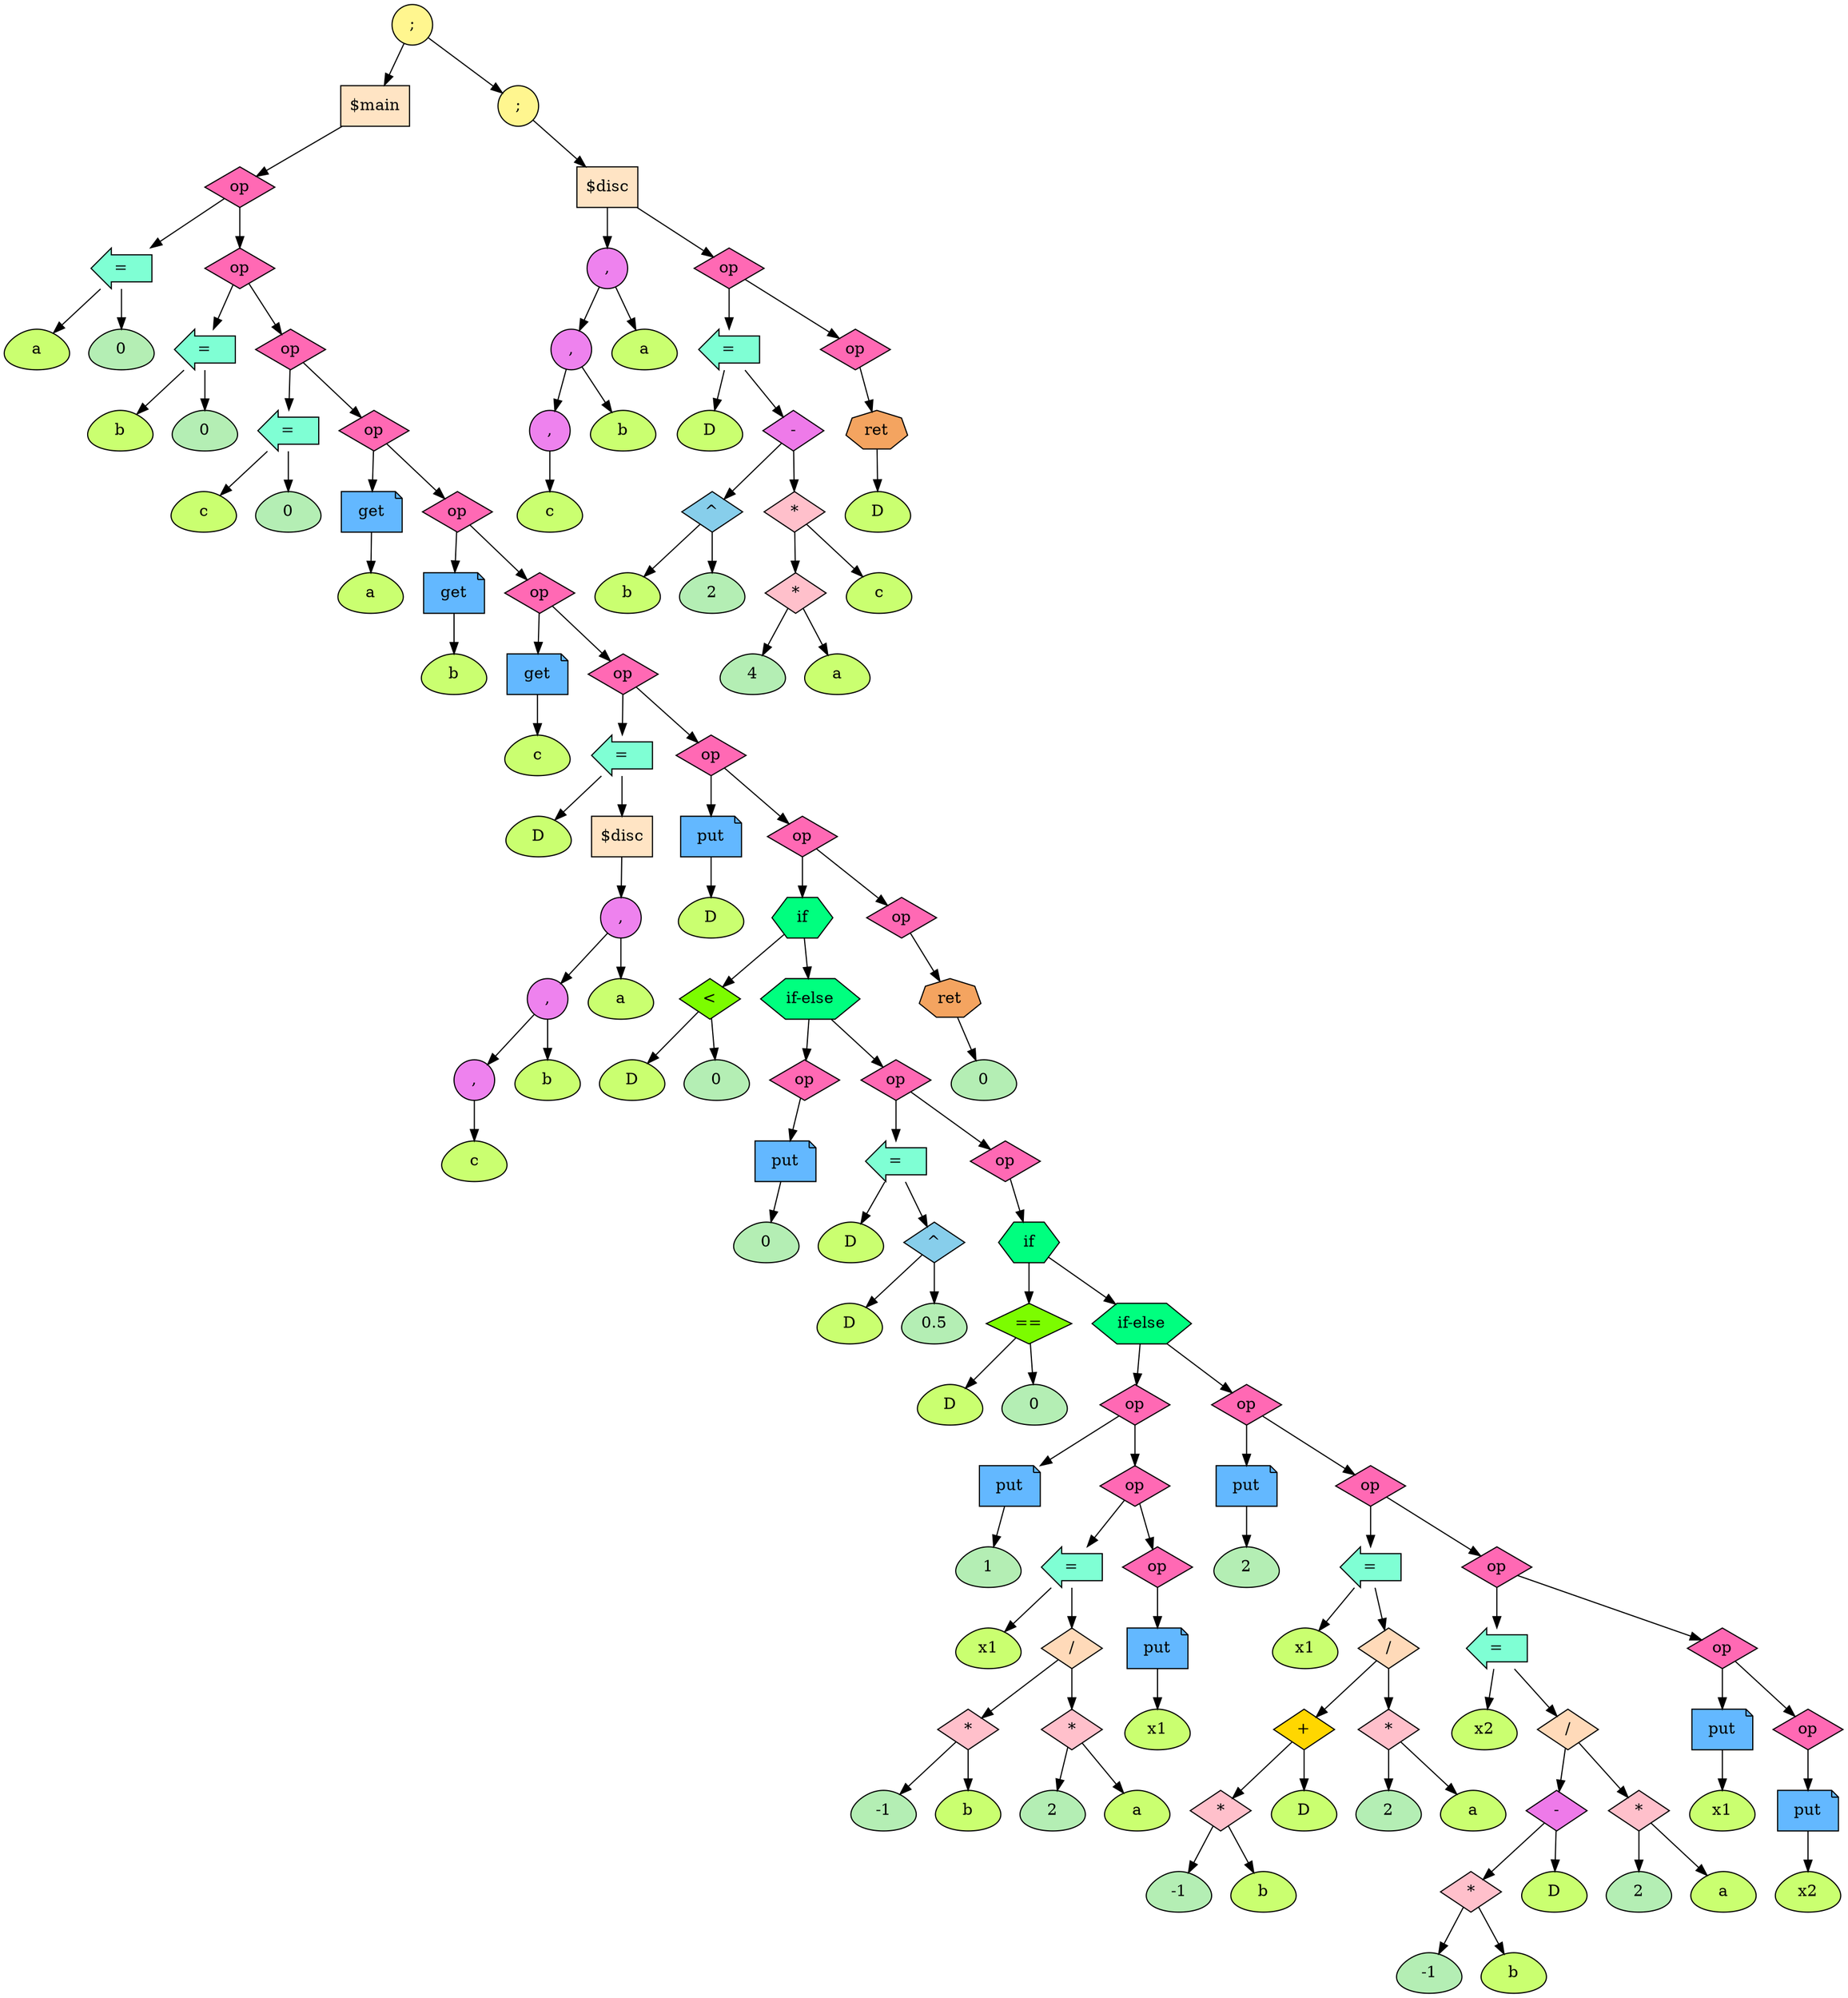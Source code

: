 digraph G {
fontsize = 50
94756392469920[label = ";", style = "filled", fillcolor = "khaki1", shape = "circle"]
94756392470048[label = "$main", style = "filled", fillcolor = "bisque", shape = "box"]
94756392469920 -> 94756392470048
94756392470048[label = "$main", style = "filled", fillcolor = "bisque", shape = "box"]
94756392470304[label = "op", style = "filled", fillcolor = "hotpink", shape = "diamond"]
94756392470048 -> 94756392470304
94756392470304[label = "op", style = "filled", fillcolor = "hotpink", shape = "diamond"]
94756392470432[label = "=", style = "filled", fillcolor = "aquamarine", shape = "larrow"]
94756392470304 -> 94756392470432
94756392470432[label = "=", style = "filled", fillcolor = "aquamarine", shape = "larrow"]
94756392470496[label = "a", style = "filled", fillcolor = "darkolivegreen1", shape = "egg"]
94756392470432 -> 94756392470496
94756392470496[label = "a", style = "filled", fillcolor = "darkolivegreen1", shape = "egg"]
94756392470432[label = "=", style = "filled", fillcolor = "aquamarine", shape = "larrow"]
94756392470752[label = "0", style = "filled", fillcolor = "darkseagreen2", shape = "egg"]
94756392470432 -> 94756392470752
94756392470752[label = "0", style = "filled", fillcolor = "darkseagreen2", shape = "egg"]
94756392470304[label = "op", style = "filled", fillcolor = "hotpink", shape = "diamond"]
94756392470880[label = "op", style = "filled", fillcolor = "hotpink", shape = "diamond"]
94756392470304 -> 94756392470880
94756392470880[label = "op", style = "filled", fillcolor = "hotpink", shape = "diamond"]
94756392471008[label = "=", style = "filled", fillcolor = "aquamarine", shape = "larrow"]
94756392470880 -> 94756392471008
94756392471008[label = "=", style = "filled", fillcolor = "aquamarine", shape = "larrow"]
94756392471072[label = "b", style = "filled", fillcolor = "darkolivegreen1", shape = "egg"]
94756392471008 -> 94756392471072
94756392471072[label = "b", style = "filled", fillcolor = "darkolivegreen1", shape = "egg"]
94756392471008[label = "=", style = "filled", fillcolor = "aquamarine", shape = "larrow"]
94756392471328[label = "0", style = "filled", fillcolor = "darkseagreen2", shape = "egg"]
94756392471008 -> 94756392471328
94756392471328[label = "0", style = "filled", fillcolor = "darkseagreen2", shape = "egg"]
94756392470880[label = "op", style = "filled", fillcolor = "hotpink", shape = "diamond"]
94756392471456[label = "op", style = "filled", fillcolor = "hotpink", shape = "diamond"]
94756392470880 -> 94756392471456
94756392471456[label = "op", style = "filled", fillcolor = "hotpink", shape = "diamond"]
94756392471584[label = "=", style = "filled", fillcolor = "aquamarine", shape = "larrow"]
94756392471456 -> 94756392471584
94756392471584[label = "=", style = "filled", fillcolor = "aquamarine", shape = "larrow"]
94756392471648[label = "c", style = "filled", fillcolor = "darkolivegreen1", shape = "egg"]
94756392471584 -> 94756392471648
94756392471648[label = "c", style = "filled", fillcolor = "darkolivegreen1", shape = "egg"]
94756392471584[label = "=", style = "filled", fillcolor = "aquamarine", shape = "larrow"]
94756392471904[label = "0", style = "filled", fillcolor = "darkseagreen2", shape = "egg"]
94756392471584 -> 94756392471904
94756392471904[label = "0", style = "filled", fillcolor = "darkseagreen2", shape = "egg"]
94756392471456[label = "op", style = "filled", fillcolor = "hotpink", shape = "diamond"]
94756392472032[label = "op", style = "filled", fillcolor = "hotpink", shape = "diamond"]
94756392471456 -> 94756392472032
94756392472032[label = "op", style = "filled", fillcolor = "hotpink", shape = "diamond"]
94756392472160[label = "get", style = "filled", fillcolor = "steelblue1", shape = "note"]
94756392472032 -> 94756392472160
94756392472160[label = "get", style = "filled", fillcolor = "steelblue1", shape = "note"]
94756392472288[label = "a", style = "filled", fillcolor = "darkolivegreen1", shape = "egg"]
94756392472160 -> 94756392472288
94756392472288[label = "a", style = "filled", fillcolor = "darkolivegreen1", shape = "egg"]
94756392472032[label = "op", style = "filled", fillcolor = "hotpink", shape = "diamond"]
94756392472416[label = "op", style = "filled", fillcolor = "hotpink", shape = "diamond"]
94756392472032 -> 94756392472416
94756392472416[label = "op", style = "filled", fillcolor = "hotpink", shape = "diamond"]
94756392472544[label = "get", style = "filled", fillcolor = "steelblue1", shape = "note"]
94756392472416 -> 94756392472544
94756392472544[label = "get", style = "filled", fillcolor = "steelblue1", shape = "note"]
94756392472672[label = "b", style = "filled", fillcolor = "darkolivegreen1", shape = "egg"]
94756392472544 -> 94756392472672
94756392472672[label = "b", style = "filled", fillcolor = "darkolivegreen1", shape = "egg"]
94756392472416[label = "op", style = "filled", fillcolor = "hotpink", shape = "diamond"]
94756392472800[label = "op", style = "filled", fillcolor = "hotpink", shape = "diamond"]
94756392472416 -> 94756392472800
94756392472800[label = "op", style = "filled", fillcolor = "hotpink", shape = "diamond"]
94756392472928[label = "get", style = "filled", fillcolor = "steelblue1", shape = "note"]
94756392472800 -> 94756392472928
94756392472928[label = "get", style = "filled", fillcolor = "steelblue1", shape = "note"]
94756392473056[label = "c", style = "filled", fillcolor = "darkolivegreen1", shape = "egg"]
94756392472928 -> 94756392473056
94756392473056[label = "c", style = "filled", fillcolor = "darkolivegreen1", shape = "egg"]
94756392472800[label = "op", style = "filled", fillcolor = "hotpink", shape = "diamond"]
94756392473184[label = "op", style = "filled", fillcolor = "hotpink", shape = "diamond"]
94756392472800 -> 94756392473184
94756392473184[label = "op", style = "filled", fillcolor = "hotpink", shape = "diamond"]
94756392473312[label = "=", style = "filled", fillcolor = "aquamarine", shape = "larrow"]
94756392473184 -> 94756392473312
94756392473312[label = "=", style = "filled", fillcolor = "aquamarine", shape = "larrow"]
94756392473376[label = "D", style = "filled", fillcolor = "darkolivegreen1", shape = "egg"]
94756392473312 -> 94756392473376
94756392473376[label = "D", style = "filled", fillcolor = "darkolivegreen1", shape = "egg"]
94756392473312[label = "=", style = "filled", fillcolor = "aquamarine", shape = "larrow"]
94756392473440[label = "$disc", style = "filled", fillcolor = "bisque", shape = "box"]
94756392473312 -> 94756392473440
94756392473440[label = "$disc", style = "filled", fillcolor = "bisque", shape = "box"]
94756392473632[label = ",", style = "filled", fillcolor = "violet", shape = "circle"]
94756392473440 -> 94756392473632
94756392473632[label = ",", style = "filled", fillcolor = "violet", shape = "circle"]
94756392473952[label = ",", style = "filled", fillcolor = "violet", shape = "circle"]
94756392473632 -> 94756392473952
94756392473952[label = ",", style = "filled", fillcolor = "violet", shape = "circle"]
94756392491072[label = ",", style = "filled", fillcolor = "violet", shape = "circle"]
94756392473952 -> 94756392491072
94756392491072[label = ",", style = "filled", fillcolor = "violet", shape = "circle"]
94756392491328[label = "c", style = "filled", fillcolor = "darkolivegreen1", shape = "egg"]
94756392491072 -> 94756392491328
94756392491328[label = "c", style = "filled", fillcolor = "darkolivegreen1", shape = "egg"]
94756392473952[label = ",", style = "filled", fillcolor = "violet", shape = "circle"]
94756392491008[label = "b", style = "filled", fillcolor = "darkolivegreen1", shape = "egg"]
94756392473952 -> 94756392491008
94756392491008[label = "b", style = "filled", fillcolor = "darkolivegreen1", shape = "egg"]
94756392473632[label = ",", style = "filled", fillcolor = "violet", shape = "circle"]
94756392473888[label = "a", style = "filled", fillcolor = "darkolivegreen1", shape = "egg"]
94756392473632 -> 94756392473888
94756392473888[label = "a", style = "filled", fillcolor = "darkolivegreen1", shape = "egg"]
94756392473184[label = "op", style = "filled", fillcolor = "hotpink", shape = "diamond"]
94756392491456[label = "op", style = "filled", fillcolor = "hotpink", shape = "diamond"]
94756392473184 -> 94756392491456
94756392491456[label = "op", style = "filled", fillcolor = "hotpink", shape = "diamond"]
94756392491584[label = "put", style = "filled", fillcolor = "steelblue1", shape = "note"]
94756392491456 -> 94756392491584
94756392491584[label = "put", style = "filled", fillcolor = "steelblue1", shape = "note"]
94756392491904[label = "D", style = "filled", fillcolor = "darkolivegreen1", shape = "egg"]
94756392491584 -> 94756392491904
94756392491904[label = "D", style = "filled", fillcolor = "darkolivegreen1", shape = "egg"]
94756392491456[label = "op", style = "filled", fillcolor = "hotpink", shape = "diamond"]
94756392492032[label = "op", style = "filled", fillcolor = "hotpink", shape = "diamond"]
94756392491456 -> 94756392492032
94756392492032[label = "op", style = "filled", fillcolor = "hotpink", shape = "diamond"]
94756392492160[label = "if", style = "filled", fillcolor = "springgreen", shape = "hexagon"]
94756392492032 -> 94756392492160
94756392492160[label = "if", style = "filled", fillcolor = "springgreen", shape = "hexagon"]
94756392492288[label = "<", style = "filled", fillcolor = "lawngreen", shape = "diamond"]
94756392492160 -> 94756392492288
94756392492288[label = "<", style = "filled", fillcolor = "lawngreen", shape = "diamond"]
94756392492608[label = "D", style = "filled", fillcolor = "darkolivegreen1", shape = "egg"]
94756392492288 -> 94756392492608
94756392492608[label = "D", style = "filled", fillcolor = "darkolivegreen1", shape = "egg"]
94756392492288[label = "<", style = "filled", fillcolor = "lawngreen", shape = "diamond"]
94756392492928[label = "0", style = "filled", fillcolor = "darkseagreen2", shape = "egg"]
94756392492288 -> 94756392492928
94756392492928[label = "0", style = "filled", fillcolor = "darkseagreen2", shape = "egg"]
94756392492160[label = "if", style = "filled", fillcolor = "springgreen", shape = "hexagon"]
94756392492992[label = "if-else", style = "filled", fillcolor = "springgreen", shape = "hexagon"]
94756392492160 -> 94756392492992
94756392492992[label = "if-else", style = "filled", fillcolor = "springgreen", shape = "hexagon"]
94756392493120[label = "op", style = "filled", fillcolor = "hotpink", shape = "diamond"]
94756392492992 -> 94756392493120
94756392493120[label = "op", style = "filled", fillcolor = "hotpink", shape = "diamond"]
94756392493248[label = "put", style = "filled", fillcolor = "steelblue1", shape = "note"]
94756392493120 -> 94756392493248
94756392493248[label = "put", style = "filled", fillcolor = "steelblue1", shape = "note"]
94756392493568[label = "0", style = "filled", fillcolor = "darkseagreen2", shape = "egg"]
94756392493248 -> 94756392493568
94756392493568[label = "0", style = "filled", fillcolor = "darkseagreen2", shape = "egg"]
94756392492992[label = "if-else", style = "filled", fillcolor = "springgreen", shape = "hexagon"]
94756392493824[label = "op", style = "filled", fillcolor = "hotpink", shape = "diamond"]
94756392492992 -> 94756392493824
94756392493824[label = "op", style = "filled", fillcolor = "hotpink", shape = "diamond"]
94756392493952[label = "=", style = "filled", fillcolor = "aquamarine", shape = "larrow"]
94756392493824 -> 94756392493952
94756392493952[label = "=", style = "filled", fillcolor = "aquamarine", shape = "larrow"]
94756392494016[label = "D", style = "filled", fillcolor = "darkolivegreen1", shape = "egg"]
94756392493952 -> 94756392494016
94756392494016[label = "D", style = "filled", fillcolor = "darkolivegreen1", shape = "egg"]
94756392493952[label = "=", style = "filled", fillcolor = "aquamarine", shape = "larrow"]
94756392494208[label = "^", style = "filled", fillcolor = "skyblue", shape = "diamond"]
94756392493952 -> 94756392494208
94756392494208[label = "^", style = "filled", fillcolor = "skyblue", shape = "diamond"]
94756392494272[label = "D", style = "filled", fillcolor = "darkolivegreen1", shape = "egg"]
94756392494208 -> 94756392494272
94756392494272[label = "D", style = "filled", fillcolor = "darkolivegreen1", shape = "egg"]
94756392494208[label = "^", style = "filled", fillcolor = "skyblue", shape = "diamond"]
94756392494336[label = "0.5", style = "filled", fillcolor = "darkseagreen2", shape = "egg"]
94756392494208 -> 94756392494336
94756392494336[label = "0.5", style = "filled", fillcolor = "darkseagreen2", shape = "egg"]
94756392493824[label = "op", style = "filled", fillcolor = "hotpink", shape = "diamond"]
94756392494464[label = "op", style = "filled", fillcolor = "hotpink", shape = "diamond"]
94756392493824 -> 94756392494464
94756392494464[label = "op", style = "filled", fillcolor = "hotpink", shape = "diamond"]
94756392494592[label = "if", style = "filled", fillcolor = "springgreen", shape = "hexagon"]
94756392494464 -> 94756392494592
94756392494592[label = "if", style = "filled", fillcolor = "springgreen", shape = "hexagon"]
94756392494720[label = "==", style = "filled", fillcolor = "lawngreen", shape = "diamond"]
94756392494592 -> 94756392494720
94756392494720[label = "==", style = "filled", fillcolor = "lawngreen", shape = "diamond"]
94756392495040[label = "D", style = "filled", fillcolor = "darkolivegreen1", shape = "egg"]
94756392494720 -> 94756392495040
94756392495040[label = "D", style = "filled", fillcolor = "darkolivegreen1", shape = "egg"]
94756392494720[label = "==", style = "filled", fillcolor = "lawngreen", shape = "diamond"]
94756392495360[label = "0", style = "filled", fillcolor = "darkseagreen2", shape = "egg"]
94756392494720 -> 94756392495360
94756392495360[label = "0", style = "filled", fillcolor = "darkseagreen2", shape = "egg"]
94756392494592[label = "if", style = "filled", fillcolor = "springgreen", shape = "hexagon"]
94756392495424[label = "if-else", style = "filled", fillcolor = "springgreen", shape = "hexagon"]
94756392494592 -> 94756392495424
94756392495424[label = "if-else", style = "filled", fillcolor = "springgreen", shape = "hexagon"]
94756392495680[label = "op", style = "filled", fillcolor = "hotpink", shape = "diamond"]
94756392495424 -> 94756392495680
94756392495680[label = "op", style = "filled", fillcolor = "hotpink", shape = "diamond"]
94756392495808[label = "put", style = "filled", fillcolor = "steelblue1", shape = "note"]
94756392495680 -> 94756392495808
94756392495808[label = "put", style = "filled", fillcolor = "steelblue1", shape = "note"]
94756392496128[label = "1", style = "filled", fillcolor = "darkseagreen2", shape = "egg"]
94756392495808 -> 94756392496128
94756392496128[label = "1", style = "filled", fillcolor = "darkseagreen2", shape = "egg"]
94756392495680[label = "op", style = "filled", fillcolor = "hotpink", shape = "diamond"]
94756392496256[label = "op", style = "filled", fillcolor = "hotpink", shape = "diamond"]
94756392495680 -> 94756392496256
94756392496256[label = "op", style = "filled", fillcolor = "hotpink", shape = "diamond"]
94756392496384[label = "=", style = "filled", fillcolor = "aquamarine", shape = "larrow"]
94756392496256 -> 94756392496384
94756392496384[label = "=", style = "filled", fillcolor = "aquamarine", shape = "larrow"]
94756392496448[label = "x1", style = "filled", fillcolor = "darkolivegreen1", shape = "egg"]
94756392496384 -> 94756392496448
94756392496448[label = "x1", style = "filled", fillcolor = "darkolivegreen1", shape = "egg"]
94756392496384[label = "=", style = "filled", fillcolor = "aquamarine", shape = "larrow"]
94756392497472[label = "/", style = "filled", fillcolor = "peachpuff", shape = "diamond"]
94756392496384 -> 94756392497472
94756392497472[label = "/", style = "filled", fillcolor = "peachpuff", shape = "diamond"]
94756392496768[label = "*", style = "filled", fillcolor = "pink", shape = "diamond"]
94756392497472 -> 94756392496768
94756392496768[label = "*", style = "filled", fillcolor = "pink", shape = "diamond"]
94756392508032[label = "-1", style = "filled", fillcolor = "darkseagreen2", shape = "egg"]
94756392496768 -> 94756392508032
94756392508032[label = "-1", style = "filled", fillcolor = "darkseagreen2", shape = "egg"]
94756392496768[label = "*", style = "filled", fillcolor = "pink", shape = "diamond"]
94756392497408[label = "b", style = "filled", fillcolor = "darkolivegreen1", shape = "egg"]
94756392496768 -> 94756392497408
94756392497408[label = "b", style = "filled", fillcolor = "darkolivegreen1", shape = "egg"]
94756392497472[label = "/", style = "filled", fillcolor = "peachpuff", shape = "diamond"]
94756392497664[label = "*", style = "filled", fillcolor = "pink", shape = "diamond"]
94756392497472 -> 94756392497664
94756392497664[label = "*", style = "filled", fillcolor = "pink", shape = "diamond"]
94756392497792[label = "2", style = "filled", fillcolor = "darkseagreen2", shape = "egg"]
94756392497664 -> 94756392497792
94756392497792[label = "2", style = "filled", fillcolor = "darkseagreen2", shape = "egg"]
94756392497664[label = "*", style = "filled", fillcolor = "pink", shape = "diamond"]
94756392497920[label = "a", style = "filled", fillcolor = "darkolivegreen1", shape = "egg"]
94756392497664 -> 94756392497920
94756392497920[label = "a", style = "filled", fillcolor = "darkolivegreen1", shape = "egg"]
94756392496256[label = "op", style = "filled", fillcolor = "hotpink", shape = "diamond"]
94756392498048[label = "op", style = "filled", fillcolor = "hotpink", shape = "diamond"]
94756392496256 -> 94756392498048
94756392498048[label = "op", style = "filled", fillcolor = "hotpink", shape = "diamond"]
94756392498176[label = "put", style = "filled", fillcolor = "steelblue1", shape = "note"]
94756392498048 -> 94756392498176
94756392498176[label = "put", style = "filled", fillcolor = "steelblue1", shape = "note"]
94756392498496[label = "x1", style = "filled", fillcolor = "darkolivegreen1", shape = "egg"]
94756392498176 -> 94756392498496
94756392498496[label = "x1", style = "filled", fillcolor = "darkolivegreen1", shape = "egg"]
94756392495424[label = "if-else", style = "filled", fillcolor = "springgreen", shape = "hexagon"]
94756392498816[label = "op", style = "filled", fillcolor = "hotpink", shape = "diamond"]
94756392495424 -> 94756392498816
94756392498816[label = "op", style = "filled", fillcolor = "hotpink", shape = "diamond"]
94756392498944[label = "put", style = "filled", fillcolor = "steelblue1", shape = "note"]
94756392498816 -> 94756392498944
94756392498944[label = "put", style = "filled", fillcolor = "steelblue1", shape = "note"]
94756392499264[label = "2", style = "filled", fillcolor = "darkseagreen2", shape = "egg"]
94756392498944 -> 94756392499264
94756392499264[label = "2", style = "filled", fillcolor = "darkseagreen2", shape = "egg"]
94756392498816[label = "op", style = "filled", fillcolor = "hotpink", shape = "diamond"]
94756392499392[label = "op", style = "filled", fillcolor = "hotpink", shape = "diamond"]
94756392498816 -> 94756392499392
94756392499392[label = "op", style = "filled", fillcolor = "hotpink", shape = "diamond"]
94756392499520[label = "=", style = "filled", fillcolor = "aquamarine", shape = "larrow"]
94756392499392 -> 94756392499520
94756392499520[label = "=", style = "filled", fillcolor = "aquamarine", shape = "larrow"]
94756392499584[label = "x1", style = "filled", fillcolor = "darkolivegreen1", shape = "egg"]
94756392499520 -> 94756392499584
94756392499584[label = "x1", style = "filled", fillcolor = "darkolivegreen1", shape = "egg"]
94756392499520[label = "=", style = "filled", fillcolor = "aquamarine", shape = "larrow"]
94756392499904[label = "/", style = "filled", fillcolor = "peachpuff", shape = "diamond"]
94756392499520 -> 94756392499904
94756392499904[label = "/", style = "filled", fillcolor = "peachpuff", shape = "diamond"]
94756392500032[label = "+", style = "filled", fillcolor = "gold", shape = "diamond"]
94756392499904 -> 94756392500032
94756392500032[label = "+", style = "filled", fillcolor = "gold", shape = "diamond"]
94756392500096[label = "*", style = "filled", fillcolor = "pink", shape = "diamond"]
94756392500032 -> 94756392500096
94756392500096[label = "*", style = "filled", fillcolor = "pink", shape = "diamond"]
94756392508160[label = "-1", style = "filled", fillcolor = "darkseagreen2", shape = "egg"]
94756392500096 -> 94756392508160
94756392508160[label = "-1", style = "filled", fillcolor = "darkseagreen2", shape = "egg"]
94756392500096[label = "*", style = "filled", fillcolor = "pink", shape = "diamond"]
94756392500736[label = "b", style = "filled", fillcolor = "darkolivegreen1", shape = "egg"]
94756392500096 -> 94756392500736
94756392500736[label = "b", style = "filled", fillcolor = "darkolivegreen1", shape = "egg"]
94756392500032[label = "+", style = "filled", fillcolor = "gold", shape = "diamond"]
94756392500928[label = "D", style = "filled", fillcolor = "darkolivegreen1", shape = "egg"]
94756392500032 -> 94756392500928
94756392500928[label = "D", style = "filled", fillcolor = "darkolivegreen1", shape = "egg"]
94756392499904[label = "/", style = "filled", fillcolor = "peachpuff", shape = "diamond"]
94756392501120[label = "*", style = "filled", fillcolor = "pink", shape = "diamond"]
94756392499904 -> 94756392501120
94756392501120[label = "*", style = "filled", fillcolor = "pink", shape = "diamond"]
94756392501248[label = "2", style = "filled", fillcolor = "darkseagreen2", shape = "egg"]
94756392501120 -> 94756392501248
94756392501248[label = "2", style = "filled", fillcolor = "darkseagreen2", shape = "egg"]
94756392501120[label = "*", style = "filled", fillcolor = "pink", shape = "diamond"]
94756392501376[label = "a", style = "filled", fillcolor = "darkolivegreen1", shape = "egg"]
94756392501120 -> 94756392501376
94756392501376[label = "a", style = "filled", fillcolor = "darkolivegreen1", shape = "egg"]
94756392499392[label = "op", style = "filled", fillcolor = "hotpink", shape = "diamond"]
94756392501504[label = "op", style = "filled", fillcolor = "hotpink", shape = "diamond"]
94756392499392 -> 94756392501504
94756392501504[label = "op", style = "filled", fillcolor = "hotpink", shape = "diamond"]
94756392501632[label = "=", style = "filled", fillcolor = "aquamarine", shape = "larrow"]
94756392501504 -> 94756392501632
94756392501632[label = "=", style = "filled", fillcolor = "aquamarine", shape = "larrow"]
94756392501696[label = "x2", style = "filled", fillcolor = "darkolivegreen1", shape = "egg"]
94756392501632 -> 94756392501696
94756392501696[label = "x2", style = "filled", fillcolor = "darkolivegreen1", shape = "egg"]
94756392501632[label = "=", style = "filled", fillcolor = "aquamarine", shape = "larrow"]
94756392502016[label = "/", style = "filled", fillcolor = "peachpuff", shape = "diamond"]
94756392501632 -> 94756392502016
94756392502016[label = "/", style = "filled", fillcolor = "peachpuff", shape = "diamond"]
94756392502144[label = "-", style = "filled", fillcolor = "orchid2", shape = "diamond"]
94756392502016 -> 94756392502144
94756392502144[label = "-", style = "filled", fillcolor = "orchid2", shape = "diamond"]
94756392502208[label = "*", style = "filled", fillcolor = "pink", shape = "diamond"]
94756392502144 -> 94756392502208
94756392502208[label = "*", style = "filled", fillcolor = "pink", shape = "diamond"]
94756392508288[label = "-1", style = "filled", fillcolor = "darkseagreen2", shape = "egg"]
94756392502208 -> 94756392508288
94756392508288[label = "-1", style = "filled", fillcolor = "darkseagreen2", shape = "egg"]
94756392502208[label = "*", style = "filled", fillcolor = "pink", shape = "diamond"]
94756392502848[label = "b", style = "filled", fillcolor = "darkolivegreen1", shape = "egg"]
94756392502208 -> 94756392502848
94756392502848[label = "b", style = "filled", fillcolor = "darkolivegreen1", shape = "egg"]
94756392502144[label = "-", style = "filled", fillcolor = "orchid2", shape = "diamond"]
94756392503040[label = "D", style = "filled", fillcolor = "darkolivegreen1", shape = "egg"]
94756392502144 -> 94756392503040
94756392503040[label = "D", style = "filled", fillcolor = "darkolivegreen1", shape = "egg"]
94756392502016[label = "/", style = "filled", fillcolor = "peachpuff", shape = "diamond"]
94756392503232[label = "*", style = "filled", fillcolor = "pink", shape = "diamond"]
94756392502016 -> 94756392503232
94756392503232[label = "*", style = "filled", fillcolor = "pink", shape = "diamond"]
94756392503360[label = "2", style = "filled", fillcolor = "darkseagreen2", shape = "egg"]
94756392503232 -> 94756392503360
94756392503360[label = "2", style = "filled", fillcolor = "darkseagreen2", shape = "egg"]
94756392503232[label = "*", style = "filled", fillcolor = "pink", shape = "diamond"]
94756392503488[label = "a", style = "filled", fillcolor = "darkolivegreen1", shape = "egg"]
94756392503232 -> 94756392503488
94756392503488[label = "a", style = "filled", fillcolor = "darkolivegreen1", shape = "egg"]
94756392501504[label = "op", style = "filled", fillcolor = "hotpink", shape = "diamond"]
94756392503616[label = "op", style = "filled", fillcolor = "hotpink", shape = "diamond"]
94756392501504 -> 94756392503616
94756392503616[label = "op", style = "filled", fillcolor = "hotpink", shape = "diamond"]
94756392503744[label = "put", style = "filled", fillcolor = "steelblue1", shape = "note"]
94756392503616 -> 94756392503744
94756392503744[label = "put", style = "filled", fillcolor = "steelblue1", shape = "note"]
94756392504064[label = "x1", style = "filled", fillcolor = "darkolivegreen1", shape = "egg"]
94756392503744 -> 94756392504064
94756392504064[label = "x1", style = "filled", fillcolor = "darkolivegreen1", shape = "egg"]
94756392503616[label = "op", style = "filled", fillcolor = "hotpink", shape = "diamond"]
94756392504192[label = "op", style = "filled", fillcolor = "hotpink", shape = "diamond"]
94756392503616 -> 94756392504192
94756392504192[label = "op", style = "filled", fillcolor = "hotpink", shape = "diamond"]
94756392504320[label = "put", style = "filled", fillcolor = "steelblue1", shape = "note"]
94756392504192 -> 94756392504320
94756392504320[label = "put", style = "filled", fillcolor = "steelblue1", shape = "note"]
94756392504640[label = "x2", style = "filled", fillcolor = "darkolivegreen1", shape = "egg"]
94756392504320 -> 94756392504640
94756392504640[label = "x2", style = "filled", fillcolor = "darkolivegreen1", shape = "egg"]
94756392492032[label = "op", style = "filled", fillcolor = "hotpink", shape = "diamond"]
94756392504896[label = "op", style = "filled", fillcolor = "hotpink", shape = "diamond"]
94756392492032 -> 94756392504896
94756392504896[label = "op", style = "filled", fillcolor = "hotpink", shape = "diamond"]
94756392505024[label = "ret", style = "filled", fillcolor = "sandybrown", shape = "septagon"]
94756392504896 -> 94756392505024
94756392505024[label = "ret", style = "filled", fillcolor = "sandybrown", shape = "septagon"]
94756392505280[label = "0", style = "filled", fillcolor = "darkseagreen2", shape = "egg"]
94756392505024 -> 94756392505280
94756392505280[label = "0", style = "filled", fillcolor = "darkseagreen2", shape = "egg"]
94756392469920[label = ";", style = "filled", fillcolor = "khaki1", shape = "circle"]
94756392505344[label = ";", style = "filled", fillcolor = "khaki1", shape = "circle"]
94756392469920 -> 94756392505344
94756392505344[label = ";", style = "filled", fillcolor = "khaki1", shape = "circle"]
94756392505472[label = "$disc", style = "filled", fillcolor = "bisque", shape = "box"]
94756392505344 -> 94756392505472
94756392505472[label = "$disc", style = "filled", fillcolor = "bisque", shape = "box"]
94756392505664[label = ",", style = "filled", fillcolor = "violet", shape = "circle"]
94756392505472 -> 94756392505664
94756392505664[label = ",", style = "filled", fillcolor = "violet", shape = "circle"]
94756392505856[label = ",", style = "filled", fillcolor = "violet", shape = "circle"]
94756392505664 -> 94756392505856
94756392505856[label = ",", style = "filled", fillcolor = "violet", shape = "circle"]
94756392506048[label = ",", style = "filled", fillcolor = "violet", shape = "circle"]
94756392505856 -> 94756392506048
94756392506048[label = ",", style = "filled", fillcolor = "violet", shape = "circle"]
94756392506176[label = "c", style = "filled", fillcolor = "darkolivegreen1", shape = "egg"]
94756392506048 -> 94756392506176
94756392506176[label = "c", style = "filled", fillcolor = "darkolivegreen1", shape = "egg"]
94756392505856[label = ",", style = "filled", fillcolor = "violet", shape = "circle"]
94756392505984[label = "b", style = "filled", fillcolor = "darkolivegreen1", shape = "egg"]
94756392505856 -> 94756392505984
94756392505984[label = "b", style = "filled", fillcolor = "darkolivegreen1", shape = "egg"]
94756392505664[label = ",", style = "filled", fillcolor = "violet", shape = "circle"]
94756392505792[label = "a", style = "filled", fillcolor = "darkolivegreen1", shape = "egg"]
94756392505664 -> 94756392505792
94756392505792[label = "a", style = "filled", fillcolor = "darkolivegreen1", shape = "egg"]
94756392505472[label = "$disc", style = "filled", fillcolor = "bisque", shape = "box"]
94756392506304[label = "op", style = "filled", fillcolor = "hotpink", shape = "diamond"]
94756392505472 -> 94756392506304
94756392506304[label = "op", style = "filled", fillcolor = "hotpink", shape = "diamond"]
94756392506432[label = "=", style = "filled", fillcolor = "aquamarine", shape = "larrow"]
94756392506304 -> 94756392506432
94756392506432[label = "=", style = "filled", fillcolor = "aquamarine", shape = "larrow"]
94756392506496[label = "D", style = "filled", fillcolor = "darkolivegreen1", shape = "egg"]
94756392506432 -> 94756392506496
94756392506496[label = "D", style = "filled", fillcolor = "darkolivegreen1", shape = "egg"]
94756392506432[label = "=", style = "filled", fillcolor = "aquamarine", shape = "larrow"]
94756392506560[label = "-", style = "filled", fillcolor = "orchid2", shape = "diamond"]
94756392506432 -> 94756392506560
94756392506560[label = "-", style = "filled", fillcolor = "orchid2", shape = "diamond"]
94756392506688[label = "^", style = "filled", fillcolor = "skyblue", shape = "diamond"]
94756392506560 -> 94756392506688
94756392506688[label = "^", style = "filled", fillcolor = "skyblue", shape = "diamond"]
94756392506752[label = "b", style = "filled", fillcolor = "darkolivegreen1", shape = "egg"]
94756392506688 -> 94756392506752
94756392506752[label = "b", style = "filled", fillcolor = "darkolivegreen1", shape = "egg"]
94756392506688[label = "^", style = "filled", fillcolor = "skyblue", shape = "diamond"]
94756392506816[label = "2", style = "filled", fillcolor = "darkseagreen2", shape = "egg"]
94756392506688 -> 94756392506816
94756392506816[label = "2", style = "filled", fillcolor = "darkseagreen2", shape = "egg"]
94756392506560[label = "-", style = "filled", fillcolor = "orchid2", shape = "diamond"]
94756392507200[label = "*", style = "filled", fillcolor = "pink", shape = "diamond"]
94756392506560 -> 94756392507200
94756392507200[label = "*", style = "filled", fillcolor = "pink", shape = "diamond"]
94756392506880[label = "*", style = "filled", fillcolor = "pink", shape = "diamond"]
94756392507200 -> 94756392506880
94756392506880[label = "*", style = "filled", fillcolor = "pink", shape = "diamond"]
94756392507008[label = "4", style = "filled", fillcolor = "darkseagreen2", shape = "egg"]
94756392506880 -> 94756392507008
94756392507008[label = "4", style = "filled", fillcolor = "darkseagreen2", shape = "egg"]
94756392506880[label = "*", style = "filled", fillcolor = "pink", shape = "diamond"]
94756392507136[label = "a", style = "filled", fillcolor = "darkolivegreen1", shape = "egg"]
94756392506880 -> 94756392507136
94756392507136[label = "a", style = "filled", fillcolor = "darkolivegreen1", shape = "egg"]
94756392507200[label = "*", style = "filled", fillcolor = "pink", shape = "diamond"]
94756392507328[label = "c", style = "filled", fillcolor = "darkolivegreen1", shape = "egg"]
94756392507200 -> 94756392507328
94756392507328[label = "c", style = "filled", fillcolor = "darkolivegreen1", shape = "egg"]
94756392506304[label = "op", style = "filled", fillcolor = "hotpink", shape = "diamond"]
94756392507456[label = "op", style = "filled", fillcolor = "hotpink", shape = "diamond"]
94756392506304 -> 94756392507456
94756392507456[label = "op", style = "filled", fillcolor = "hotpink", shape = "diamond"]
94756392507584[label = "ret", style = "filled", fillcolor = "sandybrown", shape = "septagon"]
94756392507456 -> 94756392507584
94756392507584[label = "ret", style = "filled", fillcolor = "sandybrown", shape = "septagon"]
94756392507840[label = "D", style = "filled", fillcolor = "darkolivegreen1", shape = "egg"]
94756392507584 -> 94756392507840
94756392507840[label = "D", style = "filled", fillcolor = "darkolivegreen1", shape = "egg"]
}